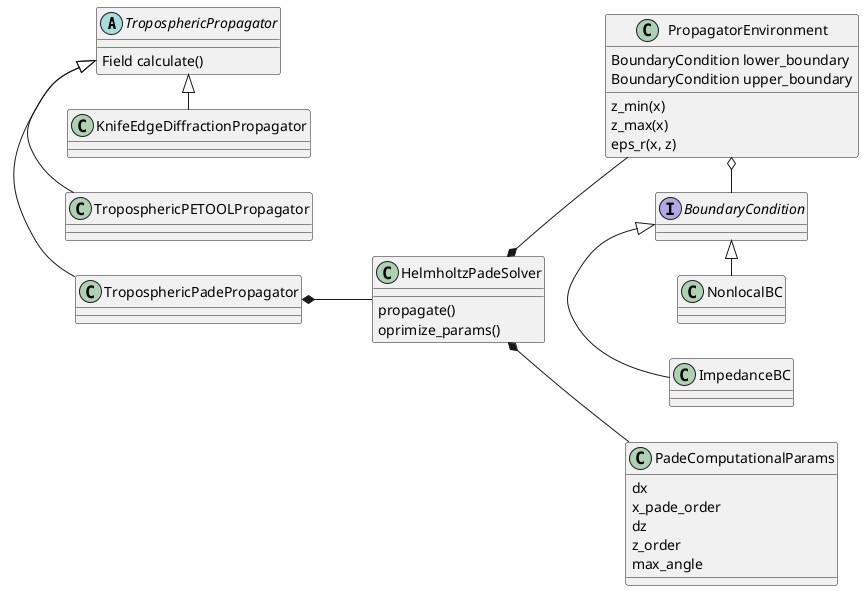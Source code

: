 @startuml
left to right direction

abstract class TroposphericPropagator {
Field calculate()
}

class TroposphericPadePropagator {

}

TroposphericPropagator <|- TroposphericPadePropagator
TroposphericPropagator <|- TroposphericPETOOLPropagator
TroposphericPropagator <|- KnifeEdgeDiffractionPropagator

TroposphericPadePropagator *--HelmholtzPadeSolver

class HelmholtzPadeSolver {
    propagate()
    oprimize_params()
}

class PadeComputationalParams {
dx
x_pade_order
dz
z_order
max_angle
}

HelmholtzPadeSolver *-- PadeComputationalParams
HelmholtzPadeSolver *-- PropagatorEnvironment

BoundaryCondition <|- ImpedanceBC
BoundaryCondition <|- NonlocalBC

interface BoundaryCondition {

}

class ImpedanceBC {

}

class NonlocalBC {

}

PropagatorEnvironment o- BoundaryCondition

class PropagatorEnvironment {
BoundaryCondition lower_boundary
BoundaryCondition upper_boundary
z_min(x)
z_max(x)
eps_r(x, z)
}

@enduml